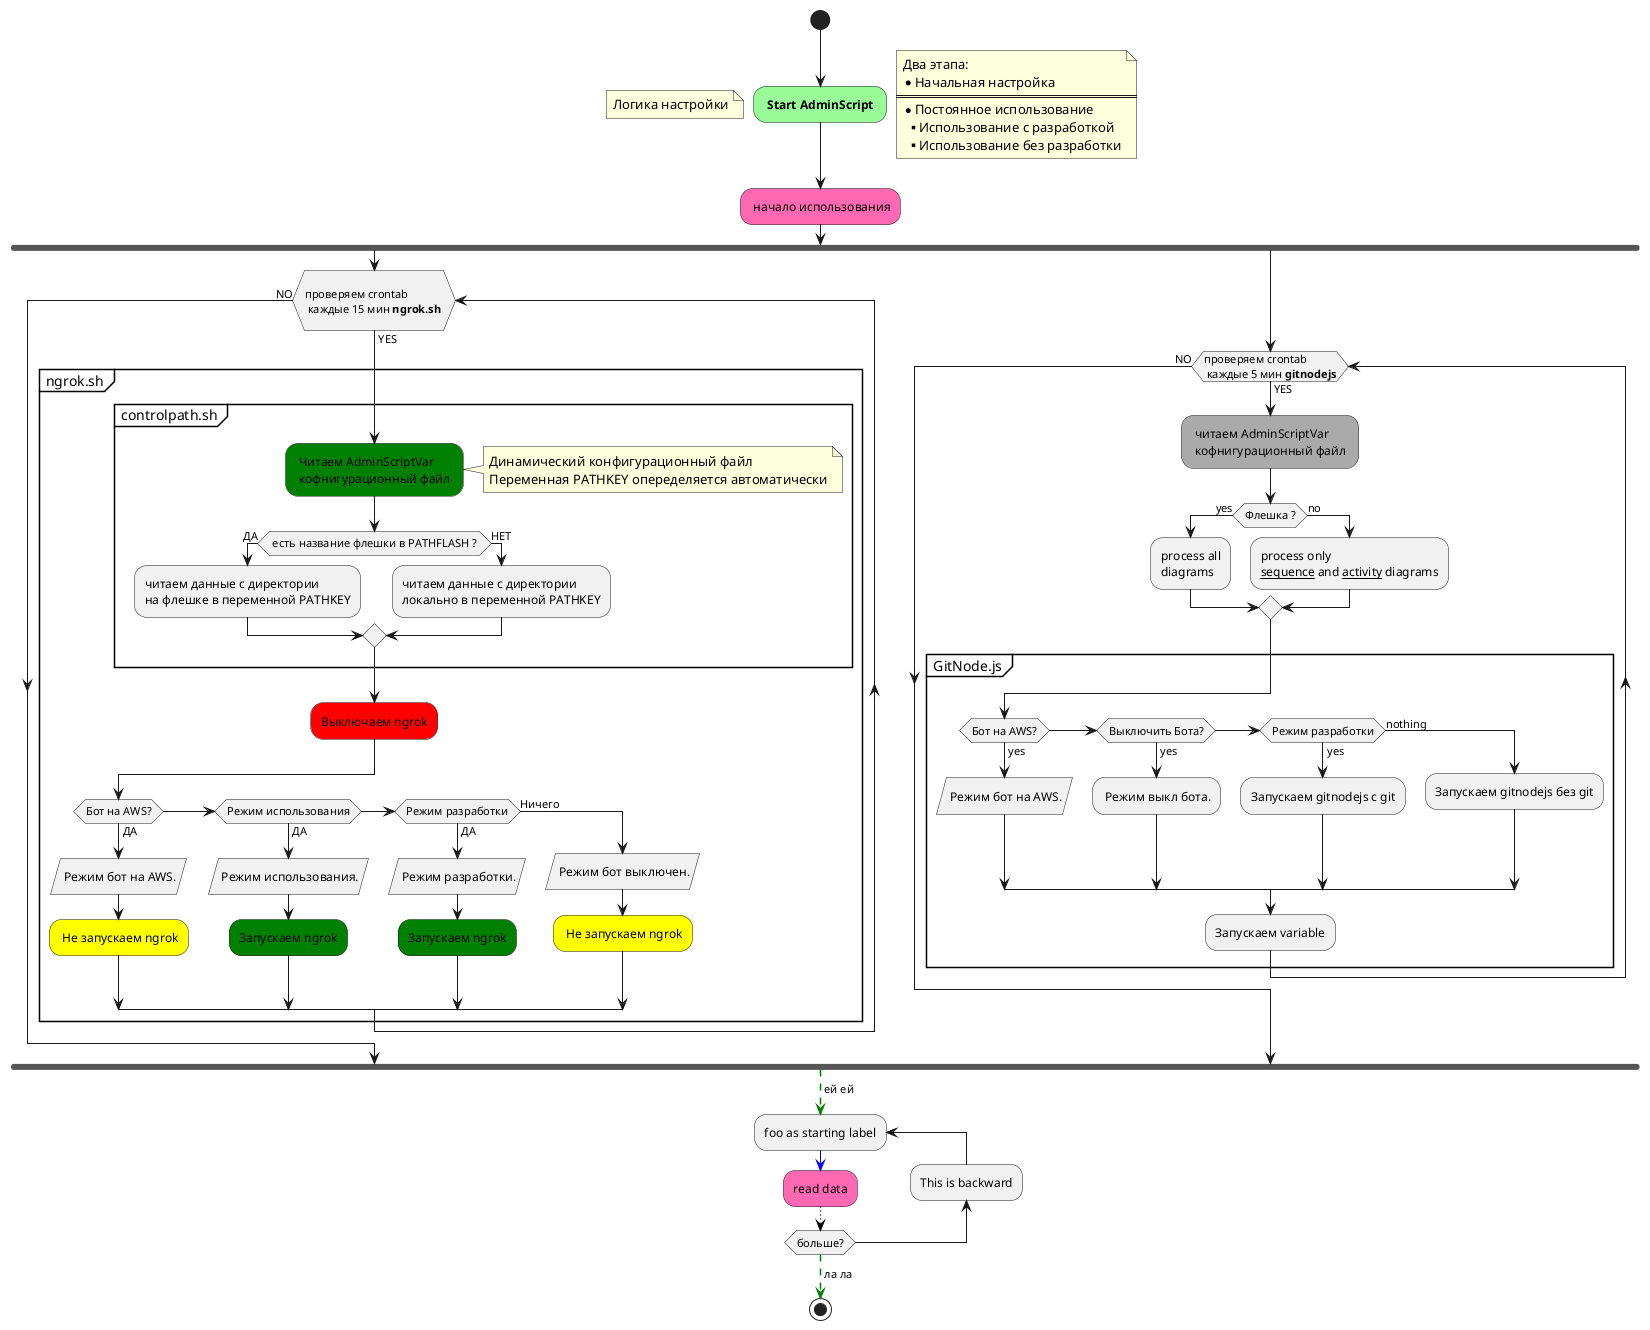 @startuml


start


#palegreen: **Start AdminScript** ;
floating note left: Логика настройки
note right
Два этапа:
* Начальная настройка
====
* Постоянное использование
** Использование с разработкой
** Использование без разработки
end note



#HotPink: начало использования;



fork

while (\nпроверяем crontab \n каждые 15 мин <b>ngrok.sh</b> \n) is (YES)


partition " ngrok.sh " {

partition " controlpath.sh " {

#GREEN: Читаем AdminScriptVar \n кофнигурационный файл ;

note right
Динамический конфигурационный файл
Переменная PATHKEY опеределяется автоматически
end note


if ( есть название флешки в PATHFLASH ? ) then (ДА)
:читаем данные с директории
на флешке в переменной PATHKEY;
else (НЕТ)
:читаем данные с директории
локально в переменной PATHKEY;
endif

}

#RED:Выключаем ngrok;




if (Бот на AWS?) then (ДА)
: Режим бот на AWS./
#YELLOW: Не запускаем ngrok;

elseif (Режим использования) then (ДА)
: Режим использования./
#GREEN:Запускаем ngrok;

elseif (Режим разработки) then (ДА)
: Режим разработки./
#GREEN:Запускаем ngrok;

else (Ничего)

: Режим бот выключен./
#YELLOW: Не запускаем ngrok;

endif


}

endwhile (NO)

fork again

while (проверяем crontab \n каждые 5 мин <b>gitnodejs</b>) is (YES)

#AAAAAA: читаем AdminScriptVar \n кофнигурационный файл ;
if (Флешка ?) then (yes)
:process all\ndiagrams;
else (no)
:process only
__sequence__ and __activity__ diagrams;
endif

partition " GitNode.js " {

if (Бот на AWS?) then (yes)
: Режим бот на AWS./

elseif (Выключить Бота?) then (yes)
: Режим выкл бота.;

elseif (Режим разработки) then (yes)
:Запускаем gitnodejs c git;

else (nothing)
:Запускаем gitnodejs без git;
endif

:Запускаем variable;

}

endwhile (NO)


end fork



-[#green,dashed]-> ей ей;
repeat :foo as starting label;

-[#blue]->
#HotPink:read data;
-[#black,dotted]->
backward:This is backward;
repeat while (больше?)

-[#green,dashed]-> ла ла;


stop

@enduml
